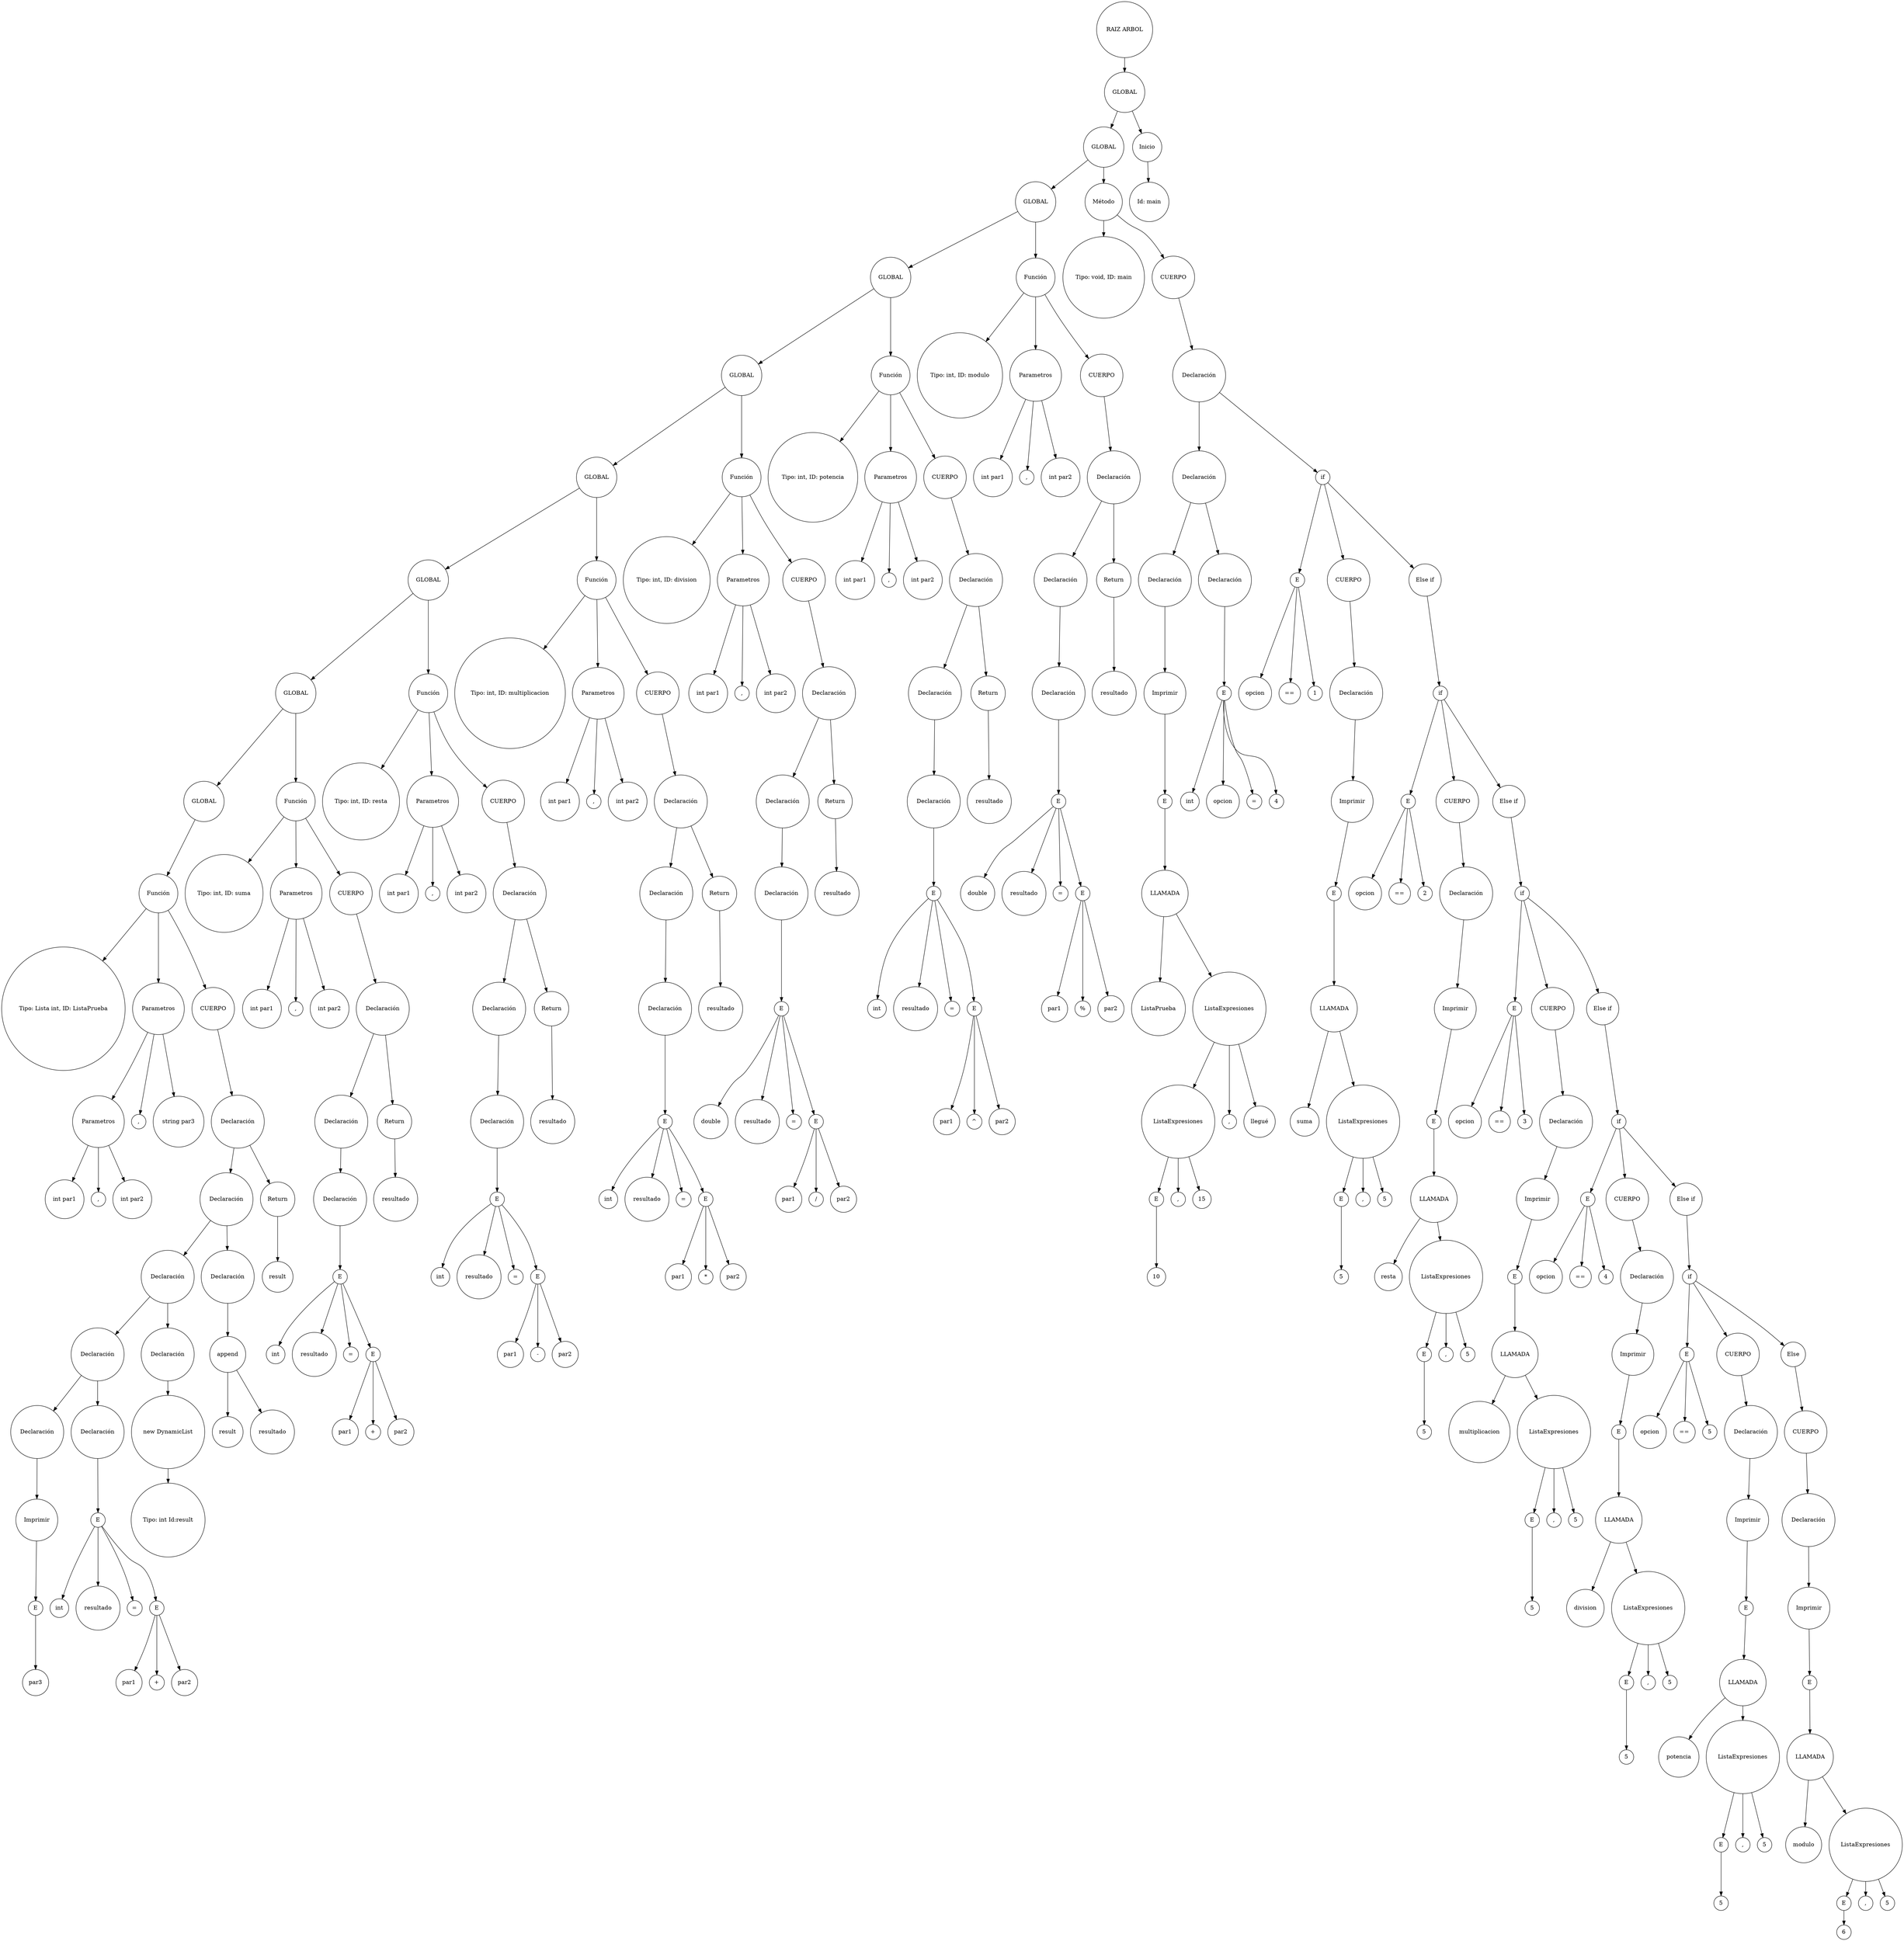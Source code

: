 digraph G {
1 [label= "RAIZ ARBOL" fillcolor="#d62728" shape="circle"];
1->2;
2 [label= "GLOBAL" fillcolor="#d62728" shape="circle"];
2->3;
3 [label= "GLOBAL" fillcolor="#d62728" shape="circle"];
3->4;
4 [label= "GLOBAL" fillcolor="#d62728" shape="circle"];
4->5;
5 [label= "GLOBAL" fillcolor="#d62728" shape="circle"];
5->6;
6 [label= "GLOBAL" fillcolor="#d62728" shape="circle"];
6->7;
7 [label= "GLOBAL" fillcolor="#d62728" shape="circle"];
7->8;
8 [label= "GLOBAL" fillcolor="#d62728" shape="circle"];
8->9;
9 [label= "GLOBAL" fillcolor="#d62728" shape="circle"];
9->10;
10 [label= "GLOBAL" fillcolor="#d62728" shape="circle"];
10->11;
11 [label= "Función" fillcolor="#d62728" shape="circle"];
11->12;
12 [label= "Tipo: Lista int, ID: ListaPrueba" fillcolor="#d62728" shape="circle"];
11->13;
13 [label= "Parametros" fillcolor="#d62728" shape="circle"];
13->14;
14 [label= "Parametros" fillcolor="#d62728" shape="circle"];
14->15;
15 [label= "int par1" fillcolor="#d62728" shape="circle"];
14->16;
16 [label= "," fillcolor="#d62728" shape="circle"];
14->17;
17 [label= "int par2" fillcolor="#d62728" shape="circle"];
13->18;
18 [label= "," fillcolor="#d62728" shape="circle"];
13->19;
19 [label= "string par3" fillcolor="#d62728" shape="circle"];
11->20;
20 [label= "CUERPO" fillcolor="#d62728" shape="circle"];
20->21;
21 [label= "Declaración" fillcolor="#d62728" shape="circle"];
21->22;
22 [label= "Declaración" fillcolor="#d62728" shape="circle"];
22->23;
23 [label= "Declaración" fillcolor="#d62728" shape="circle"];
23->24;
24 [label= "Declaración" fillcolor="#d62728" shape="circle"];
24->25;
25 [label= "Declaración" fillcolor="#d62728" shape="circle"];
25->26;
26 [label= "Imprimir" fillcolor="#d62728" shape="circle"];
26->27;
27 [label= "E" fillcolor="#d62728" shape="circle"];
27->28;
28 [label= "par3" fillcolor="#d62728" shape="circle"];
24->29;
29 [label= "Declaración" fillcolor="#d62728" shape="circle"];
29->30;
30 [label= "E" fillcolor="#d62728" shape="circle"];
30->31;
31 [label= "int" fillcolor="#d62728" shape="circle"];
30->32;
32 [label= "resultado" fillcolor="#d62728" shape="circle"];
30->33;
33 [label= "=" fillcolor="#d62728" shape="circle"];
30->34;
34 [label= "E" fillcolor="#d62728" shape="circle"];
34->35;
35 [label= "par1" fillcolor="#d62728" shape="circle"];
34->36;
36 [label= "+" fillcolor="#d62728" shape="circle"];
34->37;
37 [label= "par2" fillcolor="#d62728" shape="circle"];
23->38;
38 [label= "Declaración" fillcolor="#d62728" shape="circle"];
38->39;
39 [label= "new DynamicList" fillcolor="#d62728" shape="circle"];
39->40;
40 [label= "Tipo: int Id:result" fillcolor="#d62728" shape="circle"];
22->41;
41 [label= "Declaración" fillcolor="#d62728" shape="circle"];
41->42;
42 [label= "append" fillcolor="#d62728" shape="circle"];
42->43;
43 [label= "result" fillcolor="#d62728" shape="circle"];
42->44;
44 [label= "resultado" fillcolor="#d62728" shape="circle"];
21->45;
45 [label= "Return" fillcolor="#d62728" shape="circle"];
45->46;
46 [label= "result" fillcolor="#d62728" shape="circle"];
9->47;
47 [label= "Función" fillcolor="#d62728" shape="circle"];
47->48;
48 [label= "Tipo: int, ID: suma" fillcolor="#d62728" shape="circle"];
47->49;
49 [label= "Parametros" fillcolor="#d62728" shape="circle"];
49->50;
50 [label= "int par1" fillcolor="#d62728" shape="circle"];
49->51;
51 [label= "," fillcolor="#d62728" shape="circle"];
49->52;
52 [label= "int par2" fillcolor="#d62728" shape="circle"];
47->53;
53 [label= "CUERPO" fillcolor="#d62728" shape="circle"];
53->54;
54 [label= "Declaración" fillcolor="#d62728" shape="circle"];
54->55;
55 [label= "Declaración" fillcolor="#d62728" shape="circle"];
55->56;
56 [label= "Declaración" fillcolor="#d62728" shape="circle"];
56->57;
57 [label= "E" fillcolor="#d62728" shape="circle"];
57->58;
58 [label= "int" fillcolor="#d62728" shape="circle"];
57->59;
59 [label= "resultado" fillcolor="#d62728" shape="circle"];
57->60;
60 [label= "=" fillcolor="#d62728" shape="circle"];
57->61;
61 [label= "E" fillcolor="#d62728" shape="circle"];
61->62;
62 [label= "par1" fillcolor="#d62728" shape="circle"];
61->63;
63 [label= "+" fillcolor="#d62728" shape="circle"];
61->64;
64 [label= "par2" fillcolor="#d62728" shape="circle"];
54->65;
65 [label= "Return" fillcolor="#d62728" shape="circle"];
65->66;
66 [label= "resultado" fillcolor="#d62728" shape="circle"];
8->67;
67 [label= "Función" fillcolor="#d62728" shape="circle"];
67->68;
68 [label= "Tipo: int, ID: resta" fillcolor="#d62728" shape="circle"];
67->69;
69 [label= "Parametros" fillcolor="#d62728" shape="circle"];
69->70;
70 [label= "int par1" fillcolor="#d62728" shape="circle"];
69->71;
71 [label= "," fillcolor="#d62728" shape="circle"];
69->72;
72 [label= "int par2" fillcolor="#d62728" shape="circle"];
67->73;
73 [label= "CUERPO" fillcolor="#d62728" shape="circle"];
73->74;
74 [label= "Declaración" fillcolor="#d62728" shape="circle"];
74->75;
75 [label= "Declaración" fillcolor="#d62728" shape="circle"];
75->76;
76 [label= "Declaración" fillcolor="#d62728" shape="circle"];
76->77;
77 [label= "E" fillcolor="#d62728" shape="circle"];
77->78;
78 [label= "int" fillcolor="#d62728" shape="circle"];
77->79;
79 [label= "resultado" fillcolor="#d62728" shape="circle"];
77->80;
80 [label= "=" fillcolor="#d62728" shape="circle"];
77->81;
81 [label= "E" fillcolor="#d62728" shape="circle"];
81->82;
82 [label= "par1" fillcolor="#d62728" shape="circle"];
81->83;
83 [label= "-" fillcolor="#d62728" shape="circle"];
81->84;
84 [label= "par2" fillcolor="#d62728" shape="circle"];
74->85;
85 [label= "Return" fillcolor="#d62728" shape="circle"];
85->86;
86 [label= "resultado" fillcolor="#d62728" shape="circle"];
7->87;
87 [label= "Función" fillcolor="#d62728" shape="circle"];
87->88;
88 [label= "Tipo: int, ID: multiplicacion" fillcolor="#d62728" shape="circle"];
87->89;
89 [label= "Parametros" fillcolor="#d62728" shape="circle"];
89->90;
90 [label= "int par1" fillcolor="#d62728" shape="circle"];
89->91;
91 [label= "," fillcolor="#d62728" shape="circle"];
89->92;
92 [label= "int par2" fillcolor="#d62728" shape="circle"];
87->93;
93 [label= "CUERPO" fillcolor="#d62728" shape="circle"];
93->94;
94 [label= "Declaración" fillcolor="#d62728" shape="circle"];
94->95;
95 [label= "Declaración" fillcolor="#d62728" shape="circle"];
95->96;
96 [label= "Declaración" fillcolor="#d62728" shape="circle"];
96->97;
97 [label= "E" fillcolor="#d62728" shape="circle"];
97->98;
98 [label= "int" fillcolor="#d62728" shape="circle"];
97->99;
99 [label= "resultado" fillcolor="#d62728" shape="circle"];
97->100;
100 [label= "=" fillcolor="#d62728" shape="circle"];
97->101;
101 [label= "E" fillcolor="#d62728" shape="circle"];
101->102;
102 [label= "par1" fillcolor="#d62728" shape="circle"];
101->103;
103 [label= "*" fillcolor="#d62728" shape="circle"];
101->104;
104 [label= "par2" fillcolor="#d62728" shape="circle"];
94->105;
105 [label= "Return" fillcolor="#d62728" shape="circle"];
105->106;
106 [label= "resultado" fillcolor="#d62728" shape="circle"];
6->107;
107 [label= "Función" fillcolor="#d62728" shape="circle"];
107->108;
108 [label= "Tipo: int, ID: division" fillcolor="#d62728" shape="circle"];
107->109;
109 [label= "Parametros" fillcolor="#d62728" shape="circle"];
109->110;
110 [label= "int par1" fillcolor="#d62728" shape="circle"];
109->111;
111 [label= "," fillcolor="#d62728" shape="circle"];
109->112;
112 [label= "int par2" fillcolor="#d62728" shape="circle"];
107->113;
113 [label= "CUERPO" fillcolor="#d62728" shape="circle"];
113->114;
114 [label= "Declaración" fillcolor="#d62728" shape="circle"];
114->115;
115 [label= "Declaración" fillcolor="#d62728" shape="circle"];
115->116;
116 [label= "Declaración" fillcolor="#d62728" shape="circle"];
116->117;
117 [label= "E" fillcolor="#d62728" shape="circle"];
117->118;
118 [label= "double" fillcolor="#d62728" shape="circle"];
117->119;
119 [label= "resultado" fillcolor="#d62728" shape="circle"];
117->120;
120 [label= "=" fillcolor="#d62728" shape="circle"];
117->121;
121 [label= "E" fillcolor="#d62728" shape="circle"];
121->122;
122 [label= "par1" fillcolor="#d62728" shape="circle"];
121->123;
123 [label= "/" fillcolor="#d62728" shape="circle"];
121->124;
124 [label= "par2" fillcolor="#d62728" shape="circle"];
114->125;
125 [label= "Return" fillcolor="#d62728" shape="circle"];
125->126;
126 [label= "resultado" fillcolor="#d62728" shape="circle"];
5->127;
127 [label= "Función" fillcolor="#d62728" shape="circle"];
127->128;
128 [label= "Tipo: int, ID: potencia" fillcolor="#d62728" shape="circle"];
127->129;
129 [label= "Parametros" fillcolor="#d62728" shape="circle"];
129->130;
130 [label= "int par1" fillcolor="#d62728" shape="circle"];
129->131;
131 [label= "," fillcolor="#d62728" shape="circle"];
129->132;
132 [label= "int par2" fillcolor="#d62728" shape="circle"];
127->133;
133 [label= "CUERPO" fillcolor="#d62728" shape="circle"];
133->134;
134 [label= "Declaración" fillcolor="#d62728" shape="circle"];
134->135;
135 [label= "Declaración" fillcolor="#d62728" shape="circle"];
135->136;
136 [label= "Declaración" fillcolor="#d62728" shape="circle"];
136->137;
137 [label= "E" fillcolor="#d62728" shape="circle"];
137->138;
138 [label= "int" fillcolor="#d62728" shape="circle"];
137->139;
139 [label= "resultado" fillcolor="#d62728" shape="circle"];
137->140;
140 [label= "=" fillcolor="#d62728" shape="circle"];
137->141;
141 [label= "E" fillcolor="#d62728" shape="circle"];
141->142;
142 [label= "par1" fillcolor="#d62728" shape="circle"];
141->143;
143 [label= "^" fillcolor="#d62728" shape="circle"];
141->144;
144 [label= "par2" fillcolor="#d62728" shape="circle"];
134->145;
145 [label= "Return" fillcolor="#d62728" shape="circle"];
145->146;
146 [label= "resultado" fillcolor="#d62728" shape="circle"];
4->147;
147 [label= "Función" fillcolor="#d62728" shape="circle"];
147->148;
148 [label= "Tipo: int, ID: modulo" fillcolor="#d62728" shape="circle"];
147->149;
149 [label= "Parametros" fillcolor="#d62728" shape="circle"];
149->150;
150 [label= "int par1" fillcolor="#d62728" shape="circle"];
149->151;
151 [label= "," fillcolor="#d62728" shape="circle"];
149->152;
152 [label= "int par2" fillcolor="#d62728" shape="circle"];
147->153;
153 [label= "CUERPO" fillcolor="#d62728" shape="circle"];
153->154;
154 [label= "Declaración" fillcolor="#d62728" shape="circle"];
154->155;
155 [label= "Declaración" fillcolor="#d62728" shape="circle"];
155->156;
156 [label= "Declaración" fillcolor="#d62728" shape="circle"];
156->157;
157 [label= "E" fillcolor="#d62728" shape="circle"];
157->158;
158 [label= "double" fillcolor="#d62728" shape="circle"];
157->159;
159 [label= "resultado" fillcolor="#d62728" shape="circle"];
157->160;
160 [label= "=" fillcolor="#d62728" shape="circle"];
157->161;
161 [label= "E" fillcolor="#d62728" shape="circle"];
161->162;
162 [label= "par1" fillcolor="#d62728" shape="circle"];
161->163;
163 [label= "%" fillcolor="#d62728" shape="circle"];
161->164;
164 [label= "par2" fillcolor="#d62728" shape="circle"];
154->165;
165 [label= "Return" fillcolor="#d62728" shape="circle"];
165->166;
166 [label= "resultado" fillcolor="#d62728" shape="circle"];
3->167;
167 [label= "Método" fillcolor="#d62728" shape="circle"];
167->168;
168 [label= "Tipo: void, ID: main" fillcolor="#d62728" shape="circle"];
167->169;
169 [label= "CUERPO" fillcolor="#d62728" shape="circle"];
169->170;
170 [label= "Declaración" fillcolor="#d62728" shape="circle"];
170->171;
171 [label= "Declaración" fillcolor="#d62728" shape="circle"];
171->172;
172 [label= "Declaración" fillcolor="#d62728" shape="circle"];
172->173;
173 [label= "Imprimir" fillcolor="#d62728" shape="circle"];
173->174;
174 [label= "E" fillcolor="#d62728" shape="circle"];
174->175;
175 [label= "LLAMADA" fillcolor="#d62728" shape="circle"];
175->176;
176 [label= "ListaPrueba" fillcolor="#d62728" shape="circle"];
175->177;
177 [label= "ListaExpresiones" fillcolor="#d62728" shape="circle"];
177->178;
178 [label= "ListaExpresiones" fillcolor="#d62728" shape="circle"];
178->179;
179 [label= "E" fillcolor="#d62728" shape="circle"];
179->180;
180 [label= "10" fillcolor="#d62728" shape="circle"];
178->181;
181 [label= "," fillcolor="#d62728" shape="circle"];
178->182;
182 [label= "15" fillcolor="#d62728" shape="circle"];
177->183;
183 [label= "," fillcolor="#d62728" shape="circle"];
177->184;
184 [label= "llegué" fillcolor="#d62728" shape="circle"];
171->185;
185 [label= "Declaración" fillcolor="#d62728" shape="circle"];
185->186;
186 [label= "E" fillcolor="#d62728" shape="circle"];
186->187;
187 [label= "int" fillcolor="#d62728" shape="circle"];
186->188;
188 [label= "opcion" fillcolor="#d62728" shape="circle"];
186->189;
189 [label= "=" fillcolor="#d62728" shape="circle"];
186->190;
190 [label= "4" fillcolor="#d62728" shape="circle"];
170->191;
191 [label= "if" fillcolor="#d62728" shape="circle"];
191->192;
192 [label= "E" fillcolor="#d62728" shape="circle"];
192->193;
193 [label= "opcion" fillcolor="#d62728" shape="circle"];
192->194;
194 [label= "==" fillcolor="#d62728" shape="circle"];
192->195;
195 [label= "1" fillcolor="#d62728" shape="circle"];
191->196;
196 [label= "CUERPO" fillcolor="#d62728" shape="circle"];
196->197;
197 [label= "Declaración" fillcolor="#d62728" shape="circle"];
197->198;
198 [label= "Imprimir" fillcolor="#d62728" shape="circle"];
198->199;
199 [label= "E" fillcolor="#d62728" shape="circle"];
199->200;
200 [label= "LLAMADA" fillcolor="#d62728" shape="circle"];
200->201;
201 [label= "suma" fillcolor="#d62728" shape="circle"];
200->202;
202 [label= "ListaExpresiones" fillcolor="#d62728" shape="circle"];
202->203;
203 [label= "E" fillcolor="#d62728" shape="circle"];
203->204;
204 [label= "5" fillcolor="#d62728" shape="circle"];
202->205;
205 [label= "," fillcolor="#d62728" shape="circle"];
202->206;
206 [label= "5" fillcolor="#d62728" shape="circle"];
191->207;
207 [label= "Else if" fillcolor="#d62728" shape="circle"];
207->208;
208 [label= "if" fillcolor="#d62728" shape="circle"];
208->209;
209 [label= "E" fillcolor="#d62728" shape="circle"];
209->210;
210 [label= "opcion" fillcolor="#d62728" shape="circle"];
209->211;
211 [label= "==" fillcolor="#d62728" shape="circle"];
209->212;
212 [label= "2" fillcolor="#d62728" shape="circle"];
208->213;
213 [label= "CUERPO" fillcolor="#d62728" shape="circle"];
213->214;
214 [label= "Declaración" fillcolor="#d62728" shape="circle"];
214->215;
215 [label= "Imprimir" fillcolor="#d62728" shape="circle"];
215->216;
216 [label= "E" fillcolor="#d62728" shape="circle"];
216->217;
217 [label= "LLAMADA" fillcolor="#d62728" shape="circle"];
217->218;
218 [label= "resta" fillcolor="#d62728" shape="circle"];
217->219;
219 [label= "ListaExpresiones" fillcolor="#d62728" shape="circle"];
219->220;
220 [label= "E" fillcolor="#d62728" shape="circle"];
220->221;
221 [label= "5" fillcolor="#d62728" shape="circle"];
219->222;
222 [label= "," fillcolor="#d62728" shape="circle"];
219->223;
223 [label= "5" fillcolor="#d62728" shape="circle"];
208->224;
224 [label= "Else if" fillcolor="#d62728" shape="circle"];
224->225;
225 [label= "if" fillcolor="#d62728" shape="circle"];
225->226;
226 [label= "E" fillcolor="#d62728" shape="circle"];
226->227;
227 [label= "opcion" fillcolor="#d62728" shape="circle"];
226->228;
228 [label= "==" fillcolor="#d62728" shape="circle"];
226->229;
229 [label= "3" fillcolor="#d62728" shape="circle"];
225->230;
230 [label= "CUERPO" fillcolor="#d62728" shape="circle"];
230->231;
231 [label= "Declaración" fillcolor="#d62728" shape="circle"];
231->232;
232 [label= "Imprimir" fillcolor="#d62728" shape="circle"];
232->233;
233 [label= "E" fillcolor="#d62728" shape="circle"];
233->234;
234 [label= "LLAMADA" fillcolor="#d62728" shape="circle"];
234->235;
235 [label= "multiplicacion" fillcolor="#d62728" shape="circle"];
234->236;
236 [label= "ListaExpresiones" fillcolor="#d62728" shape="circle"];
236->237;
237 [label= "E" fillcolor="#d62728" shape="circle"];
237->238;
238 [label= "5" fillcolor="#d62728" shape="circle"];
236->239;
239 [label= "," fillcolor="#d62728" shape="circle"];
236->240;
240 [label= "5" fillcolor="#d62728" shape="circle"];
225->241;
241 [label= "Else if" fillcolor="#d62728" shape="circle"];
241->242;
242 [label= "if" fillcolor="#d62728" shape="circle"];
242->243;
243 [label= "E" fillcolor="#d62728" shape="circle"];
243->244;
244 [label= "opcion" fillcolor="#d62728" shape="circle"];
243->245;
245 [label= "==" fillcolor="#d62728" shape="circle"];
243->246;
246 [label= "4" fillcolor="#d62728" shape="circle"];
242->247;
247 [label= "CUERPO" fillcolor="#d62728" shape="circle"];
247->248;
248 [label= "Declaración" fillcolor="#d62728" shape="circle"];
248->249;
249 [label= "Imprimir" fillcolor="#d62728" shape="circle"];
249->250;
250 [label= "E" fillcolor="#d62728" shape="circle"];
250->251;
251 [label= "LLAMADA" fillcolor="#d62728" shape="circle"];
251->252;
252 [label= "division" fillcolor="#d62728" shape="circle"];
251->253;
253 [label= "ListaExpresiones" fillcolor="#d62728" shape="circle"];
253->254;
254 [label= "E" fillcolor="#d62728" shape="circle"];
254->255;
255 [label= "5" fillcolor="#d62728" shape="circle"];
253->256;
256 [label= "," fillcolor="#d62728" shape="circle"];
253->257;
257 [label= "5" fillcolor="#d62728" shape="circle"];
242->258;
258 [label= "Else if" fillcolor="#d62728" shape="circle"];
258->259;
259 [label= "if" fillcolor="#d62728" shape="circle"];
259->260;
260 [label= "E" fillcolor="#d62728" shape="circle"];
260->261;
261 [label= "opcion" fillcolor="#d62728" shape="circle"];
260->262;
262 [label= "==" fillcolor="#d62728" shape="circle"];
260->263;
263 [label= "5" fillcolor="#d62728" shape="circle"];
259->264;
264 [label= "CUERPO" fillcolor="#d62728" shape="circle"];
264->265;
265 [label= "Declaración" fillcolor="#d62728" shape="circle"];
265->266;
266 [label= "Imprimir" fillcolor="#d62728" shape="circle"];
266->267;
267 [label= "E" fillcolor="#d62728" shape="circle"];
267->268;
268 [label= "LLAMADA" fillcolor="#d62728" shape="circle"];
268->269;
269 [label= "potencia" fillcolor="#d62728" shape="circle"];
268->270;
270 [label= "ListaExpresiones" fillcolor="#d62728" shape="circle"];
270->271;
271 [label= "E" fillcolor="#d62728" shape="circle"];
271->272;
272 [label= "5" fillcolor="#d62728" shape="circle"];
270->273;
273 [label= "," fillcolor="#d62728" shape="circle"];
270->274;
274 [label= "5" fillcolor="#d62728" shape="circle"];
259->275;
275 [label= "Else" fillcolor="#d62728" shape="circle"];
275->276;
276 [label= "CUERPO" fillcolor="#d62728" shape="circle"];
276->277;
277 [label= "Declaración" fillcolor="#d62728" shape="circle"];
277->278;
278 [label= "Imprimir" fillcolor="#d62728" shape="circle"];
278->279;
279 [label= "E" fillcolor="#d62728" shape="circle"];
279->280;
280 [label= "LLAMADA" fillcolor="#d62728" shape="circle"];
280->281;
281 [label= "modulo" fillcolor="#d62728" shape="circle"];
280->282;
282 [label= "ListaExpresiones" fillcolor="#d62728" shape="circle"];
282->283;
283 [label= "E" fillcolor="#d62728" shape="circle"];
283->284;
284 [label= "6" fillcolor="#d62728" shape="circle"];
282->285;
285 [label= "," fillcolor="#d62728" shape="circle"];
282->286;
286 [label= "5" fillcolor="#d62728" shape="circle"];
2->287;
287 [label= "Inicio" fillcolor="#d62728" shape="circle"];
287->288;
288 [label= "Id: main" fillcolor="#d62728" shape="circle"];
}